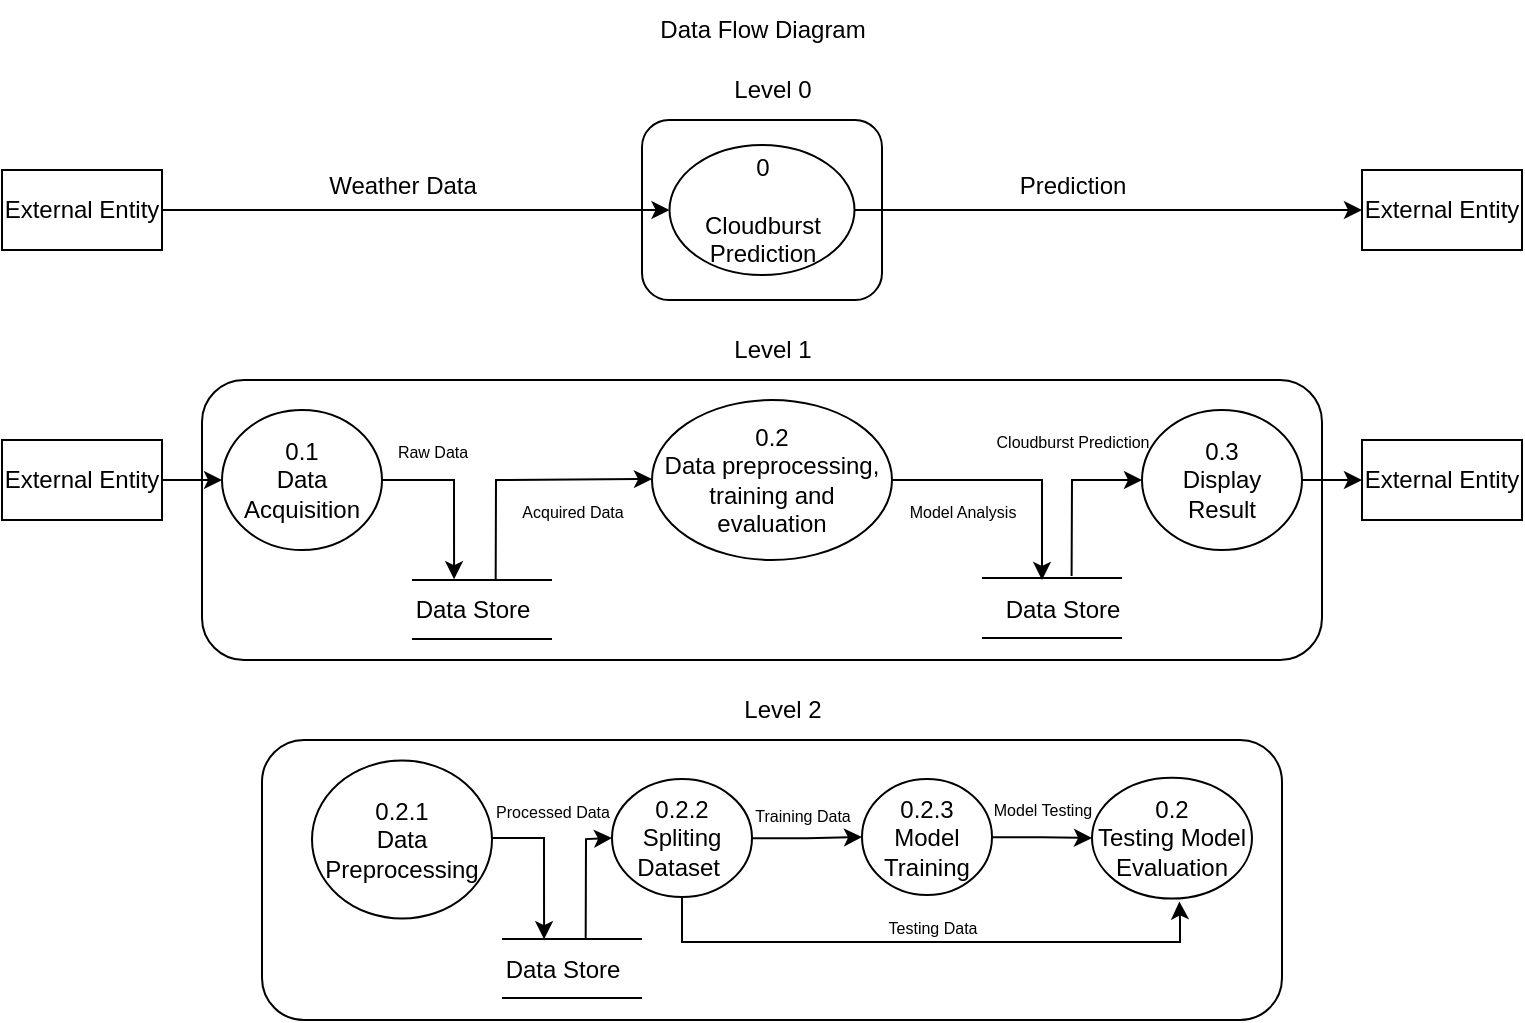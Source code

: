 <mxfile version="23.1.5" type="device">
  <diagram name="Page-1" id="0wYfP2QB9W7366TN0-wd">
    <mxGraphModel dx="1720" dy="749" grid="1" gridSize="10" guides="1" tooltips="1" connect="1" arrows="1" fold="1" page="1" pageScale="1" pageWidth="850" pageHeight="1100" math="0" shadow="0">
      <root>
        <mxCell id="0" />
        <mxCell id="1" parent="0" />
        <mxCell id="sed4JzWXdzyUHWOQvcSt-21" value="" style="rounded=1;whiteSpace=wrap;html=1;" parent="1" vertex="1">
          <mxGeometry x="360" y="110" width="120" height="90" as="geometry" />
        </mxCell>
        <mxCell id="qKXC1brmMdw-7b1Lw4Be-31" style="edgeStyle=orthogonalEdgeStyle;rounded=0;orthogonalLoop=1;jettySize=auto;html=1;entryX=0;entryY=0.5;entryDx=0;entryDy=0;" parent="1" source="sed4JzWXdzyUHWOQvcSt-22" target="sed4JzWXdzyUHWOQvcSt-23" edge="1">
          <mxGeometry relative="1" as="geometry" />
        </mxCell>
        <mxCell id="sed4JzWXdzyUHWOQvcSt-22" value="External Entity" style="rounded=0;whiteSpace=wrap;html=1;" parent="1" vertex="1">
          <mxGeometry x="40" y="135" width="80" height="40" as="geometry" />
        </mxCell>
        <mxCell id="qKXC1brmMdw-7b1Lw4Be-32" style="edgeStyle=orthogonalEdgeStyle;rounded=0;orthogonalLoop=1;jettySize=auto;html=1;entryX=0;entryY=0.5;entryDx=0;entryDy=0;" parent="1" source="sed4JzWXdzyUHWOQvcSt-23" target="qKXC1brmMdw-7b1Lw4Be-7" edge="1">
          <mxGeometry relative="1" as="geometry" />
        </mxCell>
        <mxCell id="sed4JzWXdzyUHWOQvcSt-23" value="0&lt;br&gt;&lt;br&gt;Cloudburst &lt;br&gt;Prediction" style="ellipse;whiteSpace=wrap;html=1;" parent="1" vertex="1">
          <mxGeometry x="373.75" y="122.5" width="92.5" height="65" as="geometry" />
        </mxCell>
        <mxCell id="sed4JzWXdzyUHWOQvcSt-29" value="Level 0" style="text;html=1;align=center;verticalAlign=middle;resizable=0;points=[];autosize=1;strokeColor=none;fillColor=none;" parent="1" vertex="1">
          <mxGeometry x="395" y="80" width="60" height="30" as="geometry" />
        </mxCell>
        <mxCell id="sed4JzWXdzyUHWOQvcSt-30" value="" style="rounded=1;whiteSpace=wrap;html=1;" parent="1" vertex="1">
          <mxGeometry x="140" y="240" width="560" height="140" as="geometry" />
        </mxCell>
        <mxCell id="qKXC1brmMdw-7b1Lw4Be-33" style="edgeStyle=orthogonalEdgeStyle;rounded=0;orthogonalLoop=1;jettySize=auto;html=1;" parent="1" source="sed4JzWXdzyUHWOQvcSt-32" target="sed4JzWXdzyUHWOQvcSt-34" edge="1">
          <mxGeometry relative="1" as="geometry" />
        </mxCell>
        <mxCell id="sed4JzWXdzyUHWOQvcSt-32" value="External Entity" style="rounded=0;whiteSpace=wrap;html=1;" parent="1" vertex="1">
          <mxGeometry x="40" y="270" width="80" height="40" as="geometry" />
        </mxCell>
        <mxCell id="qKXC1brmMdw-7b1Lw4Be-34" style="edgeStyle=orthogonalEdgeStyle;rounded=0;orthogonalLoop=1;jettySize=auto;html=1;entryX=0.388;entryY=-0.013;entryDx=0;entryDy=0;entryPerimeter=0;" parent="1" source="sed4JzWXdzyUHWOQvcSt-34" target="msj6g4gSFK3G4fQuRRlu-6" edge="1">
          <mxGeometry relative="1" as="geometry" />
        </mxCell>
        <mxCell id="sed4JzWXdzyUHWOQvcSt-34" value="0.1&lt;br&gt;Data &lt;br&gt;Acquisition" style="ellipse;whiteSpace=wrap;html=1;" parent="1" vertex="1">
          <mxGeometry x="150" y="255" width="80" height="70" as="geometry" />
        </mxCell>
        <mxCell id="sed4JzWXdzyUHWOQvcSt-35" value="External Entity" style="rounded=0;whiteSpace=wrap;html=1;" parent="1" vertex="1">
          <mxGeometry x="720" y="270" width="80" height="40" as="geometry" />
        </mxCell>
        <mxCell id="sed4JzWXdzyUHWOQvcSt-36" value="Level 1" style="text;html=1;align=center;verticalAlign=middle;resizable=0;points=[];autosize=1;strokeColor=none;fillColor=none;" parent="1" vertex="1">
          <mxGeometry x="395" y="210" width="60" height="30" as="geometry" />
        </mxCell>
        <mxCell id="qKXC1brmMdw-7b1Lw4Be-35" style="edgeStyle=orthogonalEdgeStyle;rounded=0;orthogonalLoop=1;jettySize=auto;html=1;" parent="1" source="sed4JzWXdzyUHWOQvcSt-37" target="msj6g4gSFK3G4fQuRRlu-15" edge="1">
          <mxGeometry relative="1" as="geometry">
            <Array as="points">
              <mxPoint x="560" y="290" />
            </Array>
          </mxGeometry>
        </mxCell>
        <mxCell id="sed4JzWXdzyUHWOQvcSt-37" value="0.2&lt;br&gt;Data preprocessing, training and evaluation" style="ellipse;whiteSpace=wrap;html=1;" parent="1" vertex="1">
          <mxGeometry x="365" y="250" width="120" height="80" as="geometry" />
        </mxCell>
        <mxCell id="sed4JzWXdzyUHWOQvcSt-42" value="" style="rounded=1;whiteSpace=wrap;html=1;" parent="1" vertex="1">
          <mxGeometry x="170" y="420" width="510" height="140" as="geometry" />
        </mxCell>
        <mxCell id="sed4JzWXdzyUHWOQvcSt-43" value="Level 2" style="text;html=1;align=center;verticalAlign=middle;resizable=0;points=[];autosize=1;strokeColor=none;fillColor=none;" parent="1" vertex="1">
          <mxGeometry x="400" y="390" width="60" height="30" as="geometry" />
        </mxCell>
        <mxCell id="qKXC1brmMdw-7b1Lw4Be-28" style="edgeStyle=orthogonalEdgeStyle;rounded=0;orthogonalLoop=1;jettySize=auto;html=1;entryX=0;entryY=0.5;entryDx=0;entryDy=0;" parent="1" source="sed4JzWXdzyUHWOQvcSt-44" target="sed4JzWXdzyUHWOQvcSt-46" edge="1">
          <mxGeometry relative="1" as="geometry" />
        </mxCell>
        <mxCell id="msj6g4gSFK3G4fQuRRlu-31" style="edgeStyle=orthogonalEdgeStyle;rounded=0;orthogonalLoop=1;jettySize=auto;html=1;exitX=0.5;exitY=1;exitDx=0;exitDy=0;entryX=0.546;entryY=1.024;entryDx=0;entryDy=0;entryPerimeter=0;" edge="1" parent="1" source="sed4JzWXdzyUHWOQvcSt-44" target="sed4JzWXdzyUHWOQvcSt-51">
          <mxGeometry relative="1" as="geometry">
            <mxPoint x="670" y="499" as="targetPoint" />
            <mxPoint x="394.8" y="504.3" as="sourcePoint" />
            <Array as="points">
              <mxPoint x="380" y="521" />
              <mxPoint x="629" y="521" />
              <mxPoint x="629" y="510" />
              <mxPoint x="629" y="510" />
            </Array>
          </mxGeometry>
        </mxCell>
        <mxCell id="sed4JzWXdzyUHWOQvcSt-44" value="0.2.2&lt;br&gt;Spliting &lt;br&gt;Dataset&amp;nbsp;" style="ellipse;whiteSpace=wrap;html=1;" parent="1" vertex="1">
          <mxGeometry x="345" y="439.55" width="70" height="59" as="geometry" />
        </mxCell>
        <mxCell id="qKXC1brmMdw-7b1Lw4Be-25" style="edgeStyle=orthogonalEdgeStyle;rounded=0;orthogonalLoop=1;jettySize=auto;html=1;entryX=0;entryY=0.5;entryDx=0;entryDy=0;" parent="1" source="sed4JzWXdzyUHWOQvcSt-46" target="sed4JzWXdzyUHWOQvcSt-51" edge="1">
          <mxGeometry relative="1" as="geometry">
            <mxPoint x="590.0" y="468.55" as="targetPoint" />
          </mxGeometry>
        </mxCell>
        <mxCell id="sed4JzWXdzyUHWOQvcSt-46" value="0.2.3&lt;br&gt;Model &lt;br&gt;Training" style="ellipse;whiteSpace=wrap;html=1;" parent="1" vertex="1">
          <mxGeometry x="470" y="439.55" width="65" height="58" as="geometry" />
        </mxCell>
        <mxCell id="sed4JzWXdzyUHWOQvcSt-48" value="0.2.1&lt;br&gt;Data Preprocessing" style="ellipse;whiteSpace=wrap;html=1;" parent="1" vertex="1">
          <mxGeometry x="195" y="430.27" width="90" height="79" as="geometry" />
        </mxCell>
        <mxCell id="sed4JzWXdzyUHWOQvcSt-51" value="0.2&lt;br&gt;Testing Model &lt;br&gt;Evaluation" style="ellipse;whiteSpace=wrap;html=1;" parent="1" vertex="1">
          <mxGeometry x="585" y="438.82" width="80" height="60.45" as="geometry" />
        </mxCell>
        <mxCell id="qKXC1brmMdw-7b1Lw4Be-36" style="edgeStyle=orthogonalEdgeStyle;rounded=0;orthogonalLoop=1;jettySize=auto;html=1;entryX=0;entryY=0.5;entryDx=0;entryDy=0;" parent="1" source="qKXC1brmMdw-7b1Lw4Be-5" target="sed4JzWXdzyUHWOQvcSt-35" edge="1">
          <mxGeometry relative="1" as="geometry" />
        </mxCell>
        <mxCell id="qKXC1brmMdw-7b1Lw4Be-5" value="0.3&lt;br&gt;Display&lt;br&gt;Result" style="ellipse;whiteSpace=wrap;html=1;" parent="1" vertex="1">
          <mxGeometry x="610" y="255" width="80" height="70" as="geometry" />
        </mxCell>
        <mxCell id="qKXC1brmMdw-7b1Lw4Be-7" value="External Entity" style="rounded=0;whiteSpace=wrap;html=1;" parent="1" vertex="1">
          <mxGeometry x="720" y="135" width="80" height="40" as="geometry" />
        </mxCell>
        <mxCell id="qKXC1brmMdw-7b1Lw4Be-37" value="Data Flow Diagram" style="text;html=1;align=center;verticalAlign=middle;resizable=0;points=[];autosize=1;strokeColor=none;fillColor=none;" parent="1" vertex="1">
          <mxGeometry x="355" y="50" width="130" height="30" as="geometry" />
        </mxCell>
        <mxCell id="msj6g4gSFK3G4fQuRRlu-2" value="Weather Data" style="text;html=1;align=center;verticalAlign=middle;resizable=0;points=[];autosize=1;strokeColor=none;fillColor=none;" vertex="1" parent="1">
          <mxGeometry x="190" y="128" width="100" height="30" as="geometry" />
        </mxCell>
        <mxCell id="msj6g4gSFK3G4fQuRRlu-3" value="Prediction" style="text;html=1;align=center;verticalAlign=middle;resizable=0;points=[];autosize=1;strokeColor=none;fillColor=none;" vertex="1" parent="1">
          <mxGeometry x="535" y="128" width="80" height="30" as="geometry" />
        </mxCell>
        <mxCell id="msj6g4gSFK3G4fQuRRlu-4" value="" style="endArrow=none;html=1;rounded=0;" edge="1" parent="1">
          <mxGeometry width="50" height="50" relative="1" as="geometry">
            <mxPoint x="245" y="369.5" as="sourcePoint" />
            <mxPoint x="315" y="369.5" as="targetPoint" />
          </mxGeometry>
        </mxCell>
        <mxCell id="msj6g4gSFK3G4fQuRRlu-5" value="" style="endArrow=none;html=1;rounded=0;" edge="1" parent="1">
          <mxGeometry width="50" height="50" relative="1" as="geometry">
            <mxPoint x="245" y="340" as="sourcePoint" />
            <mxPoint x="315" y="340" as="targetPoint" />
          </mxGeometry>
        </mxCell>
        <mxCell id="msj6g4gSFK3G4fQuRRlu-6" value="Data Store" style="text;html=1;align=center;verticalAlign=middle;resizable=0;points=[];autosize=1;strokeColor=none;fillColor=none;" vertex="1" parent="1">
          <mxGeometry x="235" y="340" width="80" height="30" as="geometry" />
        </mxCell>
        <mxCell id="msj6g4gSFK3G4fQuRRlu-7" value="" style="endArrow=classic;html=1;rounded=0;exitX=0.648;exitY=-0.013;exitDx=0;exitDy=0;exitPerimeter=0;" edge="1" parent="1" source="msj6g4gSFK3G4fQuRRlu-6">
          <mxGeometry width="50" height="50" relative="1" as="geometry">
            <mxPoint x="295" y="290" as="sourcePoint" />
            <mxPoint x="365" y="289.5" as="targetPoint" />
            <Array as="points">
              <mxPoint x="287" y="290" />
            </Array>
          </mxGeometry>
        </mxCell>
        <mxCell id="msj6g4gSFK3G4fQuRRlu-8" value="&lt;font style=&quot;font-size: 8px;&quot;&gt;Acquired Data&lt;/font&gt;" style="text;html=1;align=center;verticalAlign=middle;resizable=0;points=[];autosize=1;strokeColor=none;fillColor=none;" vertex="1" parent="1">
          <mxGeometry x="290" y="290" width="70" height="30" as="geometry" />
        </mxCell>
        <mxCell id="msj6g4gSFK3G4fQuRRlu-13" value="" style="endArrow=none;html=1;rounded=0;" edge="1" parent="1">
          <mxGeometry width="50" height="50" relative="1" as="geometry">
            <mxPoint x="530" y="369" as="sourcePoint" />
            <mxPoint x="600" y="369" as="targetPoint" />
          </mxGeometry>
        </mxCell>
        <mxCell id="msj6g4gSFK3G4fQuRRlu-14" value="" style="endArrow=none;html=1;rounded=0;" edge="1" parent="1">
          <mxGeometry width="50" height="50" relative="1" as="geometry">
            <mxPoint x="530" y="339" as="sourcePoint" />
            <mxPoint x="600" y="339" as="targetPoint" />
          </mxGeometry>
        </mxCell>
        <mxCell id="msj6g4gSFK3G4fQuRRlu-15" value="Data Store" style="text;html=1;align=center;verticalAlign=middle;resizable=0;points=[];autosize=1;strokeColor=none;fillColor=none;" vertex="1" parent="1">
          <mxGeometry x="530" y="340" width="80" height="30" as="geometry" />
        </mxCell>
        <mxCell id="msj6g4gSFK3G4fQuRRlu-16" value="&lt;font style=&quot;font-size: 8px;&quot;&gt;Model Analysis&lt;/font&gt;" style="text;html=1;align=center;verticalAlign=middle;resizable=0;points=[];autosize=1;strokeColor=none;fillColor=none;" vertex="1" parent="1">
          <mxGeometry x="480" y="290" width="80" height="30" as="geometry" />
        </mxCell>
        <mxCell id="msj6g4gSFK3G4fQuRRlu-17" value="" style="endArrow=classic;html=1;rounded=0;exitX=0.56;exitY=-0.067;exitDx=0;exitDy=0;exitPerimeter=0;" edge="1" parent="1" source="msj6g4gSFK3G4fQuRRlu-15">
          <mxGeometry width="50" height="50" relative="1" as="geometry">
            <mxPoint x="580" y="290" as="sourcePoint" />
            <mxPoint x="610" y="290" as="targetPoint" />
            <Array as="points">
              <mxPoint x="575" y="290" />
            </Array>
          </mxGeometry>
        </mxCell>
        <mxCell id="msj6g4gSFK3G4fQuRRlu-18" value="&lt;font style=&quot;font-size: 8px;&quot;&gt;Raw Data&lt;/font&gt;" style="text;html=1;align=center;verticalAlign=middle;resizable=0;points=[];autosize=1;strokeColor=none;fillColor=none;" vertex="1" parent="1">
          <mxGeometry x="225" y="260" width="60" height="30" as="geometry" />
        </mxCell>
        <mxCell id="msj6g4gSFK3G4fQuRRlu-19" value="&lt;span style=&quot;font-size: 8px;&quot;&gt;Cloudburst Prediction&lt;/span&gt;" style="text;html=1;align=center;verticalAlign=middle;resizable=0;points=[];autosize=1;strokeColor=none;fillColor=none;" vertex="1" parent="1">
          <mxGeometry x="525" y="255" width="100" height="30" as="geometry" />
        </mxCell>
        <mxCell id="msj6g4gSFK3G4fQuRRlu-20" value="&lt;font style=&quot;font-size: 8px;&quot;&gt;Processed Data&lt;/font&gt;" style="text;html=1;align=center;verticalAlign=middle;resizable=0;points=[];autosize=1;strokeColor=none;fillColor=none;" vertex="1" parent="1">
          <mxGeometry x="275" y="439.55" width="80" height="30" as="geometry" />
        </mxCell>
        <mxCell id="msj6g4gSFK3G4fQuRRlu-21" style="edgeStyle=orthogonalEdgeStyle;rounded=0;orthogonalLoop=1;jettySize=auto;html=1;entryX=0.388;entryY=-0.013;entryDx=0;entryDy=0;entryPerimeter=0;exitX=0.126;exitY=0.98;exitDx=0;exitDy=0;exitPerimeter=0;" edge="1" target="msj6g4gSFK3G4fQuRRlu-24" parent="1" source="msj6g4gSFK3G4fQuRRlu-20">
          <mxGeometry relative="1" as="geometry">
            <mxPoint x="311" y="470" as="sourcePoint" />
            <Array as="points">
              <mxPoint x="311" y="469" />
            </Array>
          </mxGeometry>
        </mxCell>
        <mxCell id="msj6g4gSFK3G4fQuRRlu-22" value="" style="endArrow=none;html=1;rounded=0;" edge="1" parent="1">
          <mxGeometry width="50" height="50" relative="1" as="geometry">
            <mxPoint x="290" y="549.05" as="sourcePoint" />
            <mxPoint x="360" y="549.05" as="targetPoint" />
          </mxGeometry>
        </mxCell>
        <mxCell id="msj6g4gSFK3G4fQuRRlu-23" value="" style="endArrow=none;html=1;rounded=0;" edge="1" parent="1">
          <mxGeometry width="50" height="50" relative="1" as="geometry">
            <mxPoint x="290" y="519.55" as="sourcePoint" />
            <mxPoint x="360" y="519.55" as="targetPoint" />
          </mxGeometry>
        </mxCell>
        <mxCell id="msj6g4gSFK3G4fQuRRlu-24" value="Data Store" style="text;html=1;align=center;verticalAlign=middle;resizable=0;points=[];autosize=1;strokeColor=none;fillColor=none;" vertex="1" parent="1">
          <mxGeometry x="280" y="520" width="80" height="30" as="geometry" />
        </mxCell>
        <mxCell id="msj6g4gSFK3G4fQuRRlu-25" value="" style="endArrow=classic;html=1;rounded=0;exitX=0.648;exitY=-0.013;exitDx=0;exitDy=0;exitPerimeter=0;entryX=0;entryY=0.5;entryDx=0;entryDy=0;" edge="1" source="msj6g4gSFK3G4fQuRRlu-24" parent="1" target="sed4JzWXdzyUHWOQvcSt-44">
          <mxGeometry width="50" height="50" relative="1" as="geometry">
            <mxPoint x="340" y="469.55" as="sourcePoint" />
            <mxPoint x="370" y="470" as="targetPoint" />
            <Array as="points">
              <mxPoint x="332" y="469.55" />
            </Array>
          </mxGeometry>
        </mxCell>
        <mxCell id="msj6g4gSFK3G4fQuRRlu-26" value="&lt;font style=&quot;font-size: 8px;&quot;&gt;Training Data&lt;/font&gt;" style="text;html=1;align=center;verticalAlign=middle;resizable=0;points=[];autosize=1;strokeColor=none;fillColor=none;" vertex="1" parent="1">
          <mxGeometry x="405" y="442" width="70" height="30" as="geometry" />
        </mxCell>
        <mxCell id="msj6g4gSFK3G4fQuRRlu-33" value="&lt;font style=&quot;font-size: 8px;&quot;&gt;Testing Data&lt;/font&gt;" style="text;html=1;align=center;verticalAlign=middle;resizable=0;points=[];autosize=1;strokeColor=none;fillColor=none;" vertex="1" parent="1">
          <mxGeometry x="470" y="497.55" width="70" height="30" as="geometry" />
        </mxCell>
        <mxCell id="msj6g4gSFK3G4fQuRRlu-34" value="&lt;font style=&quot;font-size: 8px;&quot;&gt;Model Testing&lt;/font&gt;" style="text;html=1;align=center;verticalAlign=middle;resizable=0;points=[];autosize=1;strokeColor=none;fillColor=none;" vertex="1" parent="1">
          <mxGeometry x="525" y="438.82" width="70" height="30" as="geometry" />
        </mxCell>
      </root>
    </mxGraphModel>
  </diagram>
</mxfile>
